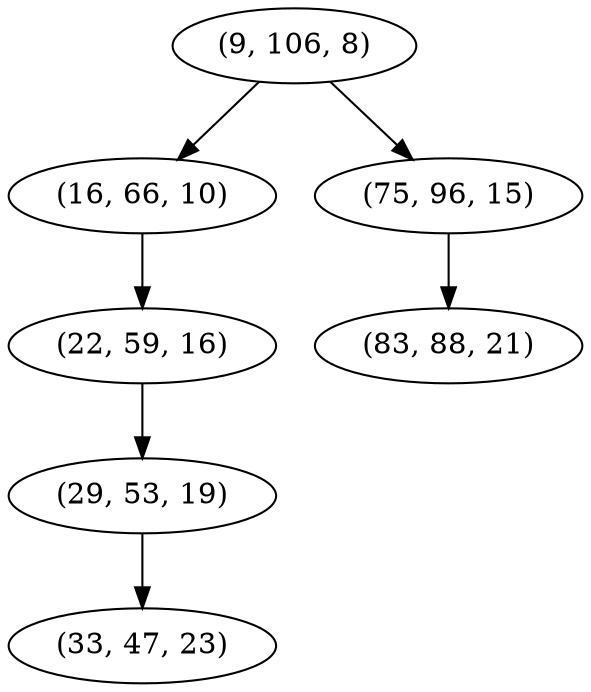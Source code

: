 digraph tree {
    "(9, 106, 8)";
    "(16, 66, 10)";
    "(22, 59, 16)";
    "(29, 53, 19)";
    "(33, 47, 23)";
    "(75, 96, 15)";
    "(83, 88, 21)";
    "(9, 106, 8)" -> "(16, 66, 10)";
    "(9, 106, 8)" -> "(75, 96, 15)";
    "(16, 66, 10)" -> "(22, 59, 16)";
    "(22, 59, 16)" -> "(29, 53, 19)";
    "(29, 53, 19)" -> "(33, 47, 23)";
    "(75, 96, 15)" -> "(83, 88, 21)";
}
